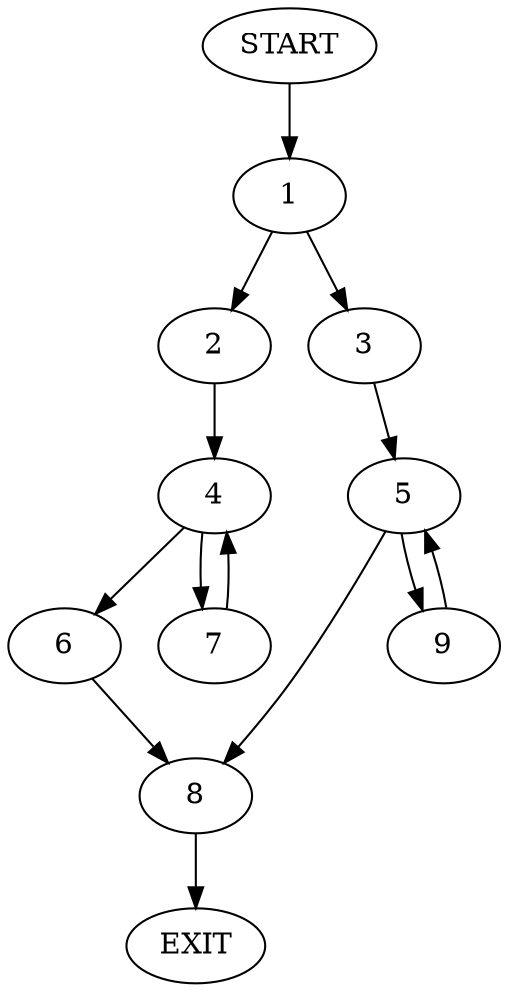 digraph {
0 [label="START"]
10 [label="EXIT"]
0 -> 1
1 -> 2
1 -> 3
2 -> 4
3 -> 5
4 -> 6
4 -> 7
6 -> 8
7 -> 4
8 -> 10
5 -> 9
5 -> 8
9 -> 5
}
